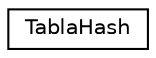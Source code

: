digraph "Representación gráfica de la clase"
{
  edge [fontname="Helvetica",fontsize="10",labelfontname="Helvetica",labelfontsize="10"];
  node [fontname="Helvetica",fontsize="10",shape=record];
  rankdir="LR";
  Node0 [label="TablaHash",height=0.2,width=0.4,color="black", fillcolor="white", style="filled",URL="$classTablaHash.html"];
}
